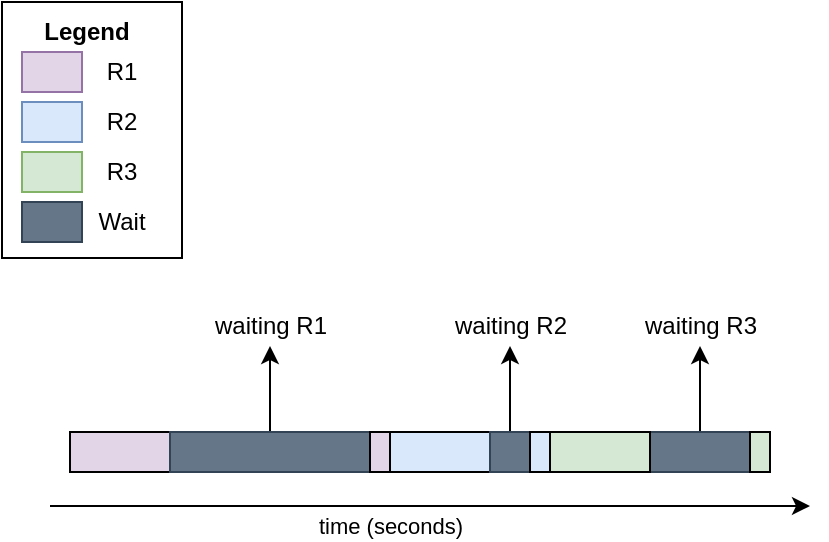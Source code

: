 <mxfile>
    <diagram id="R5Pnvn7JVJgR0JoYsQ4H" name="HttpSync">
        <mxGraphModel dx="531" dy="363" grid="0" gridSize="10" guides="1" tooltips="1" connect="1" arrows="1" fold="1" page="1" pageScale="1" pageWidth="850" pageHeight="1100" math="0" shadow="0">
            <root>
                <mxCell id="0"/>
                <mxCell id="1" parent="0"/>
                <mxCell id="2" value="" style="endArrow=classic;html=1;" parent="1" edge="1">
                    <mxGeometry width="50" height="50" relative="1" as="geometry">
                        <mxPoint x="64" y="267" as="sourcePoint"/>
                        <mxPoint x="444" y="267" as="targetPoint"/>
                    </mxGeometry>
                </mxCell>
                <mxCell id="3" value="time (seconds)" style="edgeLabel;html=1;align=center;verticalAlign=middle;resizable=0;points=[];" parent="2" vertex="1" connectable="0">
                    <mxGeometry x="-0.184" y="-2" relative="1" as="geometry">
                        <mxPoint x="15" y="8" as="offset"/>
                    </mxGeometry>
                </mxCell>
                <mxCell id="4" value="" style="rounded=0;whiteSpace=wrap;html=1;fillColor=#e1d5e7;" parent="1" vertex="1">
                    <mxGeometry x="74" y="230" width="50" height="20" as="geometry"/>
                </mxCell>
                <mxCell id="5" value="" style="rounded=0;whiteSpace=wrap;html=1;" parent="1" vertex="1">
                    <mxGeometry x="40" y="15" width="90" height="128" as="geometry"/>
                </mxCell>
                <mxCell id="6" value="" style="rounded=0;whiteSpace=wrap;html=1;fillColor=#e1d5e7;strokeColor=#9673a6;" parent="1" vertex="1">
                    <mxGeometry x="50" y="40" width="30" height="20" as="geometry"/>
                </mxCell>
                <mxCell id="11" value="R1" style="text;html=1;strokeColor=none;fillColor=none;align=center;verticalAlign=middle;whiteSpace=wrap;rounded=0;" parent="1" vertex="1">
                    <mxGeometry x="80" y="40" width="40" height="20" as="geometry"/>
                </mxCell>
                <mxCell id="12" value="" style="rounded=0;whiteSpace=wrap;html=1;fillColor=#dae8fc;strokeColor=#6c8ebf;" parent="1" vertex="1">
                    <mxGeometry x="50" y="65" width="30" height="20" as="geometry"/>
                </mxCell>
                <mxCell id="13" value="R2" style="text;html=1;strokeColor=none;fillColor=none;align=center;verticalAlign=middle;whiteSpace=wrap;rounded=0;" parent="1" vertex="1">
                    <mxGeometry x="80" y="65" width="40" height="20" as="geometry"/>
                </mxCell>
                <mxCell id="14" value="" style="rounded=0;whiteSpace=wrap;html=1;fillColor=#d5e8d4;strokeColor=#82b366;" parent="1" vertex="1">
                    <mxGeometry x="50" y="90" width="30" height="20" as="geometry"/>
                </mxCell>
                <mxCell id="15" value="R3" style="text;html=1;strokeColor=none;fillColor=none;align=center;verticalAlign=middle;whiteSpace=wrap;rounded=0;" parent="1" vertex="1">
                    <mxGeometry x="80" y="90" width="40" height="20" as="geometry"/>
                </mxCell>
                <mxCell id="17" value="" style="rounded=0;whiteSpace=wrap;html=1;fillColor=#647687;strokeColor=#314354;fontColor=#ffffff;" parent="1" vertex="1">
                    <mxGeometry x="50" y="115" width="30" height="20" as="geometry"/>
                </mxCell>
                <mxCell id="18" value="Wait" style="text;html=1;strokeColor=none;fillColor=none;align=center;verticalAlign=middle;whiteSpace=wrap;rounded=0;" parent="1" vertex="1">
                    <mxGeometry x="80" y="115" width="40" height="20" as="geometry"/>
                </mxCell>
                <mxCell id="31" style="edgeStyle=orthogonalEdgeStyle;rounded=0;orthogonalLoop=1;jettySize=auto;html=1;entryX=0.5;entryY=1;entryDx=0;entryDy=0;" edge="1" parent="1" source="19" target="28">
                    <mxGeometry relative="1" as="geometry"/>
                </mxCell>
                <mxCell id="19" value="" style="rounded=0;whiteSpace=wrap;html=1;fillColor=#647687;fontColor=#ffffff;strokeColor=#314354;" parent="1" vertex="1">
                    <mxGeometry x="124" y="230" width="100" height="20" as="geometry"/>
                </mxCell>
                <mxCell id="20" value="" style="rounded=0;whiteSpace=wrap;html=1;fillColor=#e1d5e7;" parent="1" vertex="1">
                    <mxGeometry x="224" y="230" width="10" height="20" as="geometry"/>
                </mxCell>
                <mxCell id="21" value="" style="rounded=0;whiteSpace=wrap;html=1;fillColor=#dae8fc;" parent="1" vertex="1">
                    <mxGeometry x="234" y="230" width="50" height="20" as="geometry"/>
                </mxCell>
                <mxCell id="32" style="edgeStyle=orthogonalEdgeStyle;rounded=0;orthogonalLoop=1;jettySize=auto;html=1;entryX=0.5;entryY=1;entryDx=0;entryDy=0;" edge="1" parent="1" source="22" target="29">
                    <mxGeometry relative="1" as="geometry"/>
                </mxCell>
                <mxCell id="22" value="" style="rounded=0;whiteSpace=wrap;html=1;fillColor=#647687;fontColor=#ffffff;strokeColor=#314354;" parent="1" vertex="1">
                    <mxGeometry x="284" y="230" width="20" height="20" as="geometry"/>
                </mxCell>
                <mxCell id="33" style="edgeStyle=orthogonalEdgeStyle;rounded=0;orthogonalLoop=1;jettySize=auto;html=1;entryX=0.5;entryY=1;entryDx=0;entryDy=0;" edge="1" parent="1" source="24" target="30">
                    <mxGeometry relative="1" as="geometry"/>
                </mxCell>
                <mxCell id="24" value="" style="rounded=0;whiteSpace=wrap;html=1;fillColor=#647687;fontColor=#ffffff;strokeColor=#314354;" vertex="1" parent="1">
                    <mxGeometry x="364" y="230" width="50" height="20" as="geometry"/>
                </mxCell>
                <mxCell id="25" value="" style="rounded=0;whiteSpace=wrap;html=1;fillColor=#dae8fc;" vertex="1" parent="1">
                    <mxGeometry x="304" y="230" width="10" height="20" as="geometry"/>
                </mxCell>
                <mxCell id="26" value="" style="rounded=0;whiteSpace=wrap;html=1;fillColor=#d5e8d4;" vertex="1" parent="1">
                    <mxGeometry x="314" y="230" width="50" height="20" as="geometry"/>
                </mxCell>
                <mxCell id="27" value="" style="rounded=0;whiteSpace=wrap;html=1;fillColor=#d5e8d4;" vertex="1" parent="1">
                    <mxGeometry x="414" y="230" width="10" height="20" as="geometry"/>
                </mxCell>
                <mxCell id="28" value="waiting R1" style="text;html=1;strokeColor=none;fillColor=none;align=center;verticalAlign=middle;whiteSpace=wrap;rounded=0;" vertex="1" parent="1">
                    <mxGeometry x="141.5" y="167" width="65" height="20" as="geometry"/>
                </mxCell>
                <mxCell id="29" value="waiting R2" style="text;html=1;strokeColor=none;fillColor=none;align=center;verticalAlign=middle;whiteSpace=wrap;rounded=0;" vertex="1" parent="1">
                    <mxGeometry x="261.5" y="167" width="65" height="20" as="geometry"/>
                </mxCell>
                <mxCell id="30" value="waiting R3" style="text;html=1;strokeColor=none;fillColor=none;align=center;verticalAlign=middle;whiteSpace=wrap;rounded=0;" vertex="1" parent="1">
                    <mxGeometry x="356.5" y="167" width="65" height="20" as="geometry"/>
                </mxCell>
                <mxCell id="34" value="&lt;b&gt;Legend&lt;/b&gt;" style="text;html=1;strokeColor=none;fillColor=none;align=center;verticalAlign=middle;whiteSpace=wrap;rounded=0;" vertex="1" parent="1">
                    <mxGeometry x="50" y="20" width="65" height="20" as="geometry"/>
                </mxCell>
            </root>
        </mxGraphModel>
    </diagram>
</mxfile>
